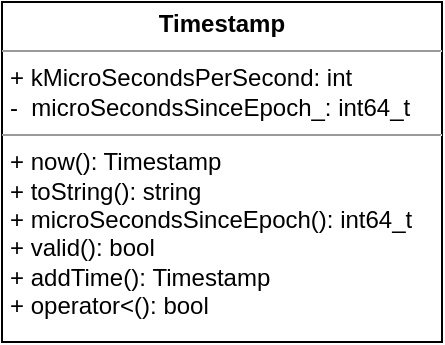 <mxfile>
    <diagram id="I3kP6Il__iBpq_IyG6o2" name="第 1 页">
        <mxGraphModel dx="430" dy="591" grid="1" gridSize="10" guides="1" tooltips="1" connect="1" arrows="1" fold="1" page="1" pageScale="1" pageWidth="827" pageHeight="1169" math="0" shadow="0">
            <root>
                <mxCell id="0"/>
                <mxCell id="1" parent="0"/>
                <mxCell id="3" value="&lt;p style=&quot;margin:0px;margin-top:4px;text-align:center;&quot;&gt;&lt;b&gt;Timestamp&lt;/b&gt;&lt;/p&gt;&lt;hr size=&quot;1&quot;&gt;&lt;p style=&quot;margin:0px;margin-left:4px;&quot;&gt;+ kMicroSecondsPerSecond: int&lt;/p&gt;&lt;p style=&quot;margin:0px;margin-left:4px;&quot;&gt;-&amp;nbsp; microSecondsSinceEpoch_: int64_t&amp;nbsp;&lt;/p&gt;&lt;hr size=&quot;1&quot;&gt;&lt;p style=&quot;margin:0px;margin-left:4px;&quot;&gt;+ now(): Timestamp&lt;/p&gt;&lt;p style=&quot;margin:0px;margin-left:4px;&quot;&gt;+ toString(): string&lt;/p&gt;&lt;p style=&quot;margin:0px;margin-left:4px;&quot;&gt;+ microSecondsSinceEpoch(): int64_t&lt;/p&gt;&lt;p style=&quot;margin:0px;margin-left:4px;&quot;&gt;+ valid(): bool&lt;/p&gt;&lt;p style=&quot;margin:0px;margin-left:4px;&quot;&gt;+ addTime():&amp;nbsp;Timestamp&lt;/p&gt;&lt;p style=&quot;margin:0px;margin-left:4px;&quot;&gt;+ operator&amp;lt;(): bool&lt;br&gt;&lt;/p&gt;" style="verticalAlign=top;align=left;overflow=fill;fontSize=12;fontFamily=Helvetica;html=1;" parent="1" vertex="1">
                    <mxGeometry x="240" y="240" width="220" height="170" as="geometry"/>
                </mxCell>
            </root>
        </mxGraphModel>
    </diagram>
</mxfile>